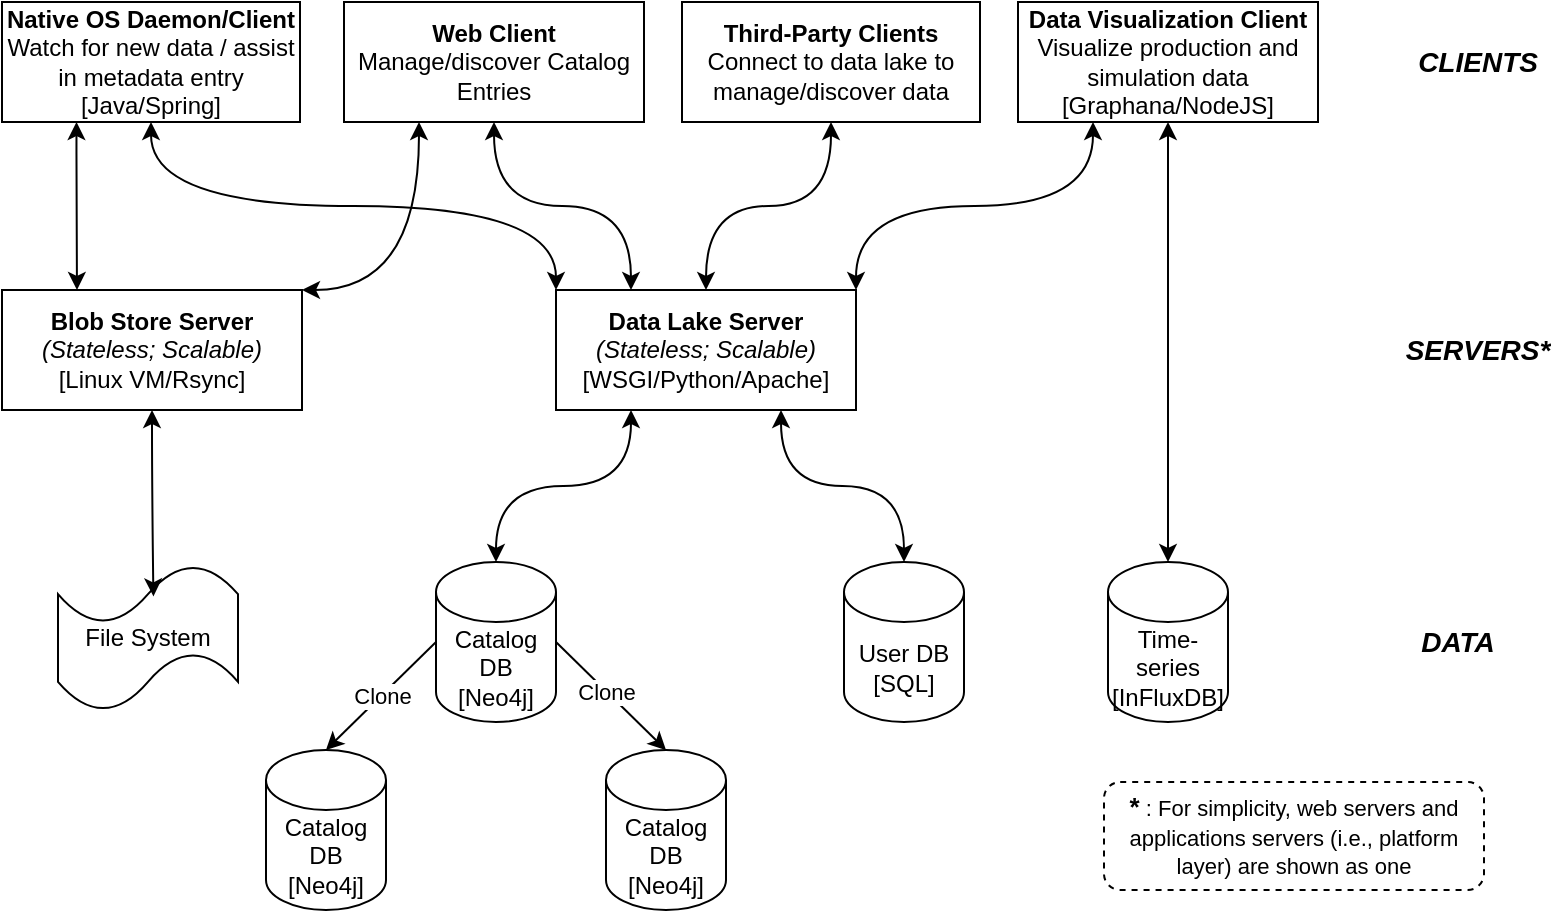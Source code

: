 <mxfile version="20.7.4" type="device"><diagram id="4H0C39IDcbAGUEPH-bhh" name="Page-1"><mxGraphModel dx="780" dy="544" grid="1" gridSize="10" guides="1" tooltips="1" connect="1" arrows="1" fold="1" page="1" pageScale="1" pageWidth="1600" pageHeight="900" math="0" shadow="0"><root><mxCell id="0"/><mxCell id="1" parent="0"/><mxCell id="O2AXrJIZpttTI_qbIPBO-1" value="&lt;b&gt;Web Client&lt;/b&gt;&lt;br&gt;Manage/discover Catalog Entries" style="rounded=0;whiteSpace=wrap;html=1;" parent="1" vertex="1"><mxGeometry x="330" y="200" width="150" height="60" as="geometry"/></mxCell><mxCell id="O2AXrJIZpttTI_qbIPBO-2" value="&lt;b&gt;Native OS Daemon/Client&lt;/b&gt;&lt;br&gt;Watch for new data / assist in metadata entry&lt;br&gt;[Java/Spring]" style="rounded=0;whiteSpace=wrap;html=1;" parent="1" vertex="1"><mxGeometry x="159" y="200" width="149" height="60" as="geometry"/></mxCell><mxCell id="O2AXrJIZpttTI_qbIPBO-4" value="&lt;b&gt;Third-Party Clients&lt;/b&gt;&lt;br&gt;Connect to data lake to manage/discover data" style="rounded=0;whiteSpace=wrap;html=1;" parent="1" vertex="1"><mxGeometry x="499" y="200" width="149" height="60" as="geometry"/></mxCell><mxCell id="O2AXrJIZpttTI_qbIPBO-7" value="" style="endArrow=classic;html=1;rounded=0;exitX=0.5;exitY=1;exitDx=0;exitDy=0;entryX=0.25;entryY=0;entryDx=0;entryDy=0;startArrow=classic;startFill=1;edgeStyle=orthogonalEdgeStyle;curved=1;" parent="1" source="O2AXrJIZpttTI_qbIPBO-1" target="emBxmv59UipFmMC3L1zb-4" edge="1"><mxGeometry width="50" height="50" relative="1" as="geometry"><mxPoint x="380" y="310" as="sourcePoint"/><mxPoint x="605" y="344" as="targetPoint"/></mxGeometry></mxCell><mxCell id="O2AXrJIZpttTI_qbIPBO-9" value="" style="endArrow=classic;html=1;rounded=0;exitX=0.5;exitY=1;exitDx=0;exitDy=0;startArrow=classic;startFill=1;entryX=0;entryY=0;entryDx=0;entryDy=0;edgeStyle=orthogonalEdgeStyle;curved=1;" parent="1" source="O2AXrJIZpttTI_qbIPBO-2" target="emBxmv59UipFmMC3L1zb-4" edge="1"><mxGeometry width="50" height="50" relative="1" as="geometry"><mxPoint x="380" y="310" as="sourcePoint"/><mxPoint x="415" y="401" as="targetPoint"/></mxGeometry></mxCell><mxCell id="O2AXrJIZpttTI_qbIPBO-10" value="" style="endArrow=classic;html=1;rounded=0;startArrow=classic;startFill=1;exitX=0.5;exitY=1;exitDx=0;exitDy=0;entryX=0.5;entryY=0;entryDx=0;entryDy=0;edgeStyle=orthogonalEdgeStyle;curved=1;" parent="1" source="O2AXrJIZpttTI_qbIPBO-4" target="emBxmv59UipFmMC3L1zb-4" edge="1"><mxGeometry width="50" height="50" relative="1" as="geometry"><mxPoint x="530" y="270" as="sourcePoint"/><mxPoint x="462.5" y="401" as="targetPoint"/></mxGeometry></mxCell><mxCell id="O2AXrJIZpttTI_qbIPBO-14" value="&lt;b&gt;Data Visualization Client&lt;/b&gt;&lt;br&gt;Visualize production and simulation data &lt;br&gt;[Graphana/NodeJS]" style="rounded=0;whiteSpace=wrap;html=1;" parent="1" vertex="1"><mxGeometry x="667" y="200" width="150" height="60" as="geometry"/></mxCell><mxCell id="O2AXrJIZpttTI_qbIPBO-15" value="" style="endArrow=classic;html=1;rounded=0;exitX=0.25;exitY=1;exitDx=0;exitDy=0;startArrow=classic;startFill=1;entryX=1;entryY=0;entryDx=0;entryDy=0;edgeStyle=orthogonalEdgeStyle;curved=1;" parent="1" source="O2AXrJIZpttTI_qbIPBO-14" target="emBxmv59UipFmMC3L1zb-4" edge="1"><mxGeometry width="50" height="50" relative="1" as="geometry"><mxPoint x="668" y="350" as="sourcePoint"/><mxPoint x="500" y="400" as="targetPoint"/></mxGeometry></mxCell><mxCell id="O2AXrJIZpttTI_qbIPBO-16" value="User DB&lt;br&gt;[SQL]" style="shape=cylinder3;whiteSpace=wrap;html=1;boundedLbl=1;backgroundOutline=1;size=15;" parent="1" vertex="1"><mxGeometry x="580" y="480" width="60" height="80" as="geometry"/></mxCell><mxCell id="O2AXrJIZpttTI_qbIPBO-18" value="" style="endArrow=classic;html=1;rounded=0;startArrow=classic;startFill=1;exitX=0.75;exitY=1;exitDx=0;exitDy=0;edgeStyle=orthogonalEdgeStyle;curved=1;" parent="1" source="emBxmv59UipFmMC3L1zb-4" target="O2AXrJIZpttTI_qbIPBO-16" edge="1"><mxGeometry width="50" height="50" relative="1" as="geometry"><mxPoint x="492" y="427" as="sourcePoint"/><mxPoint x="692" y="315" as="targetPoint"/></mxGeometry></mxCell><mxCell id="O2AXrJIZpttTI_qbIPBO-20" value="Catalog DB&lt;br&gt;[Neo4j]" style="shape=cylinder3;whiteSpace=wrap;html=1;boundedLbl=1;backgroundOutline=1;size=15;" parent="1" vertex="1"><mxGeometry x="376" y="480" width="60" height="80" as="geometry"/></mxCell><mxCell id="O2AXrJIZpttTI_qbIPBO-21" value="Catalog DB&lt;br&gt;[Neo4j]" style="shape=cylinder3;whiteSpace=wrap;html=1;boundedLbl=1;backgroundOutline=1;size=15;" parent="1" vertex="1"><mxGeometry x="291" y="574" width="60" height="80" as="geometry"/></mxCell><mxCell id="O2AXrJIZpttTI_qbIPBO-22" value="Catalog DB&lt;br&gt;[Neo4j]" style="shape=cylinder3;whiteSpace=wrap;html=1;boundedLbl=1;backgroundOutline=1;size=15;" parent="1" vertex="1"><mxGeometry x="461" y="574" width="60" height="80" as="geometry"/></mxCell><mxCell id="O2AXrJIZpttTI_qbIPBO-23" value="" style="endArrow=classic;html=1;rounded=0;exitX=1;exitY=0.5;exitDx=0;exitDy=0;exitPerimeter=0;entryX=0.5;entryY=0;entryDx=0;entryDy=0;entryPerimeter=0;" parent="1" source="O2AXrJIZpttTI_qbIPBO-20" target="O2AXrJIZpttTI_qbIPBO-22" edge="1"><mxGeometry width="50" height="50" relative="1" as="geometry"><mxPoint x="471" y="570" as="sourcePoint"/><mxPoint x="521" y="520" as="targetPoint"/></mxGeometry></mxCell><mxCell id="O2AXrJIZpttTI_qbIPBO-25" value="Clone" style="edgeLabel;html=1;align=center;verticalAlign=middle;resizable=0;points=[];" parent="O2AXrJIZpttTI_qbIPBO-23" vertex="1" connectable="0"><mxGeometry x="-0.319" y="2" relative="1" as="geometry"><mxPoint x="5" y="8" as="offset"/></mxGeometry></mxCell><mxCell id="O2AXrJIZpttTI_qbIPBO-24" value="Clone" style="endArrow=classic;html=1;rounded=0;entryX=0.5;entryY=0;entryDx=0;entryDy=0;entryPerimeter=0;exitX=0;exitY=0.5;exitDx=0;exitDy=0;exitPerimeter=0;" parent="1" source="O2AXrJIZpttTI_qbIPBO-20" target="O2AXrJIZpttTI_qbIPBO-21" edge="1"><mxGeometry width="50" height="50" relative="1" as="geometry"><mxPoint x="471" y="570" as="sourcePoint"/><mxPoint x="521" y="520" as="targetPoint"/></mxGeometry></mxCell><mxCell id="O2AXrJIZpttTI_qbIPBO-26" value="" style="endArrow=classic;html=1;rounded=0;entryX=0.5;entryY=0;entryDx=0;entryDy=0;entryPerimeter=0;exitX=0.25;exitY=1;exitDx=0;exitDy=0;startArrow=classic;startFill=1;edgeStyle=orthogonalEdgeStyle;curved=1;" parent="1" source="emBxmv59UipFmMC3L1zb-4" target="O2AXrJIZpttTI_qbIPBO-20" edge="1"><mxGeometry width="50" height="50" relative="1" as="geometry"><mxPoint x="423" y="426" as="sourcePoint"/><mxPoint x="448" y="406" as="targetPoint"/></mxGeometry></mxCell><mxCell id="O2AXrJIZpttTI_qbIPBO-31" value="&lt;b&gt;Blob Store Server&lt;br&gt;&lt;/b&gt;&lt;i style=&quot;border-color: var(--border-color);&quot;&gt;(Stateless; Scalable)&lt;/i&gt;&lt;b&gt;&lt;br&gt;&lt;/b&gt;[Linux VM/Rsync]" style="rounded=0;whiteSpace=wrap;html=1;" parent="1" vertex="1"><mxGeometry x="159" y="344" width="150" height="60" as="geometry"/></mxCell><mxCell id="O2AXrJIZpttTI_qbIPBO-46" value="File System" style="shape=tape;whiteSpace=wrap;html=1;fillColor=none;" parent="1" vertex="1"><mxGeometry x="187" y="481.5" width="90" height="73" as="geometry"/></mxCell><mxCell id="O2AXrJIZpttTI_qbIPBO-47" value="" style="endArrow=classic;html=1;rounded=0;entryX=0.53;entryY=0.215;entryDx=0;entryDy=0;entryPerimeter=0;exitX=0.5;exitY=1;exitDx=0;exitDy=0;startArrow=classic;startFill=1;edgeStyle=orthogonalEdgeStyle;curved=1;" parent="1" source="O2AXrJIZpttTI_qbIPBO-31" target="O2AXrJIZpttTI_qbIPBO-46" edge="1"><mxGeometry width="50" height="50" relative="1" as="geometry"><mxPoint x="5" y="681" as="sourcePoint"/><mxPoint x="55" y="631" as="targetPoint"/></mxGeometry></mxCell><mxCell id="emBxmv59UipFmMC3L1zb-4" value="&lt;b style=&quot;border-color: var(--border-color);&quot;&gt;Data Lake Server&lt;br style=&quot;border-color: var(--border-color);&quot;&gt;&lt;/b&gt;&lt;i style=&quot;border-color: var(--border-color);&quot;&gt;(Stateless; Scalable)&lt;/i&gt;&lt;br style=&quot;border-color: var(--border-color);&quot;&gt;[WSGI/Python/Apache]" style="rounded=0;whiteSpace=wrap;html=1;" parent="1" vertex="1"><mxGeometry x="436" y="344" width="150" height="60" as="geometry"/></mxCell><mxCell id="emBxmv59UipFmMC3L1zb-5" value="Time-series&lt;br&gt;[InFluxDB]" style="shape=cylinder3;whiteSpace=wrap;html=1;boundedLbl=1;backgroundOutline=1;size=15;" parent="1" vertex="1"><mxGeometry x="712" y="480" width="60" height="80" as="geometry"/></mxCell><mxCell id="emBxmv59UipFmMC3L1zb-6" value="" style="endArrow=classic;html=1;rounded=0;exitX=0.5;exitY=1;exitDx=0;exitDy=0;entryX=0.5;entryY=0;entryDx=0;entryDy=0;entryPerimeter=0;startArrow=classic;startFill=1;" parent="1" source="O2AXrJIZpttTI_qbIPBO-14" target="emBxmv59UipFmMC3L1zb-5" edge="1"><mxGeometry width="50" height="50" relative="1" as="geometry"><mxPoint x="480" y="440" as="sourcePoint"/><mxPoint x="530" y="390" as="targetPoint"/></mxGeometry></mxCell><mxCell id="emBxmv59UipFmMC3L1zb-7" value="&lt;font style=&quot;font-size: 14px;&quot;&gt;CLIENTS&lt;/font&gt;" style="text;html=1;strokeColor=none;fillColor=none;align=center;verticalAlign=middle;whiteSpace=wrap;rounded=0;labelBackgroundColor=none;labelBorderColor=none;fontStyle=3;fontSize=14;" parent="1" vertex="1"><mxGeometry x="867" y="215" width="60" height="30" as="geometry"/></mxCell><mxCell id="emBxmv59UipFmMC3L1zb-8" value="&lt;font style=&quot;font-size: 14px;&quot;&gt;SERVERS*&lt;/font&gt;" style="text;html=1;strokeColor=none;fillColor=none;align=center;verticalAlign=middle;whiteSpace=wrap;rounded=0;labelBackgroundColor=none;labelBorderColor=none;fontStyle=3;fontSize=14;" parent="1" vertex="1"><mxGeometry x="867" y="359" width="60" height="30" as="geometry"/></mxCell><mxCell id="emBxmv59UipFmMC3L1zb-9" value="&lt;font style=&quot;font-size: 14px;&quot;&gt;DATA&lt;/font&gt;" style="text;html=1;strokeColor=none;fillColor=none;align=center;verticalAlign=middle;whiteSpace=wrap;rounded=0;labelBackgroundColor=none;labelBorderColor=none;fontStyle=3;fontSize=14;" parent="1" vertex="1"><mxGeometry x="857" y="505" width="60" height="30" as="geometry"/></mxCell><mxCell id="emBxmv59UipFmMC3L1zb-12" value="" style="endArrow=classic;html=1;rounded=0;strokeWidth=1;fontSize=14;exitX=0.25;exitY=1;exitDx=0;exitDy=0;entryX=1;entryY=0;entryDx=0;entryDy=0;startArrow=classic;startFill=1;edgeStyle=orthogonalEdgeStyle;curved=1;" parent="1" source="O2AXrJIZpttTI_qbIPBO-1" target="O2AXrJIZpttTI_qbIPBO-31" edge="1"><mxGeometry width="50" height="50" relative="1" as="geometry"><mxPoint x="540" y="400" as="sourcePoint"/><mxPoint x="590" y="350" as="targetPoint"/><Array as="points"><mxPoint x="368" y="344"/></Array></mxGeometry></mxCell><mxCell id="emBxmv59UipFmMC3L1zb-13" value="" style="curved=1;endArrow=classic;html=1;rounded=0;strokeWidth=1;fontSize=14;exitX=0.25;exitY=1;exitDx=0;exitDy=0;edgeStyle=orthogonalEdgeStyle;entryX=0.25;entryY=0;entryDx=0;entryDy=0;startArrow=classic;startFill=1;" parent="1" source="O2AXrJIZpttTI_qbIPBO-2" target="O2AXrJIZpttTI_qbIPBO-31" edge="1"><mxGeometry width="50" height="50" relative="1" as="geometry"><mxPoint x="279.5" y="270" as="sourcePoint"/><mxPoint x="667.85" y="355.26" as="targetPoint"/></mxGeometry></mxCell><mxCell id="LchVNktv8GcmD-mOMafX-2" value="&lt;font style=&quot;font-size: 13px;&quot;&gt;&lt;b&gt;*&lt;/b&gt;&lt;/font&gt;&lt;font style=&quot;font-size: 11px;&quot;&gt; : For simplicity, web servers and applications servers (i.e., platform layer) are shown as one&lt;/font&gt;" style="rounded=1;whiteSpace=wrap;html=1;dashed=1;" parent="1" vertex="1"><mxGeometry x="710" y="590" width="190" height="54" as="geometry"/></mxCell></root></mxGraphModel></diagram></mxfile>